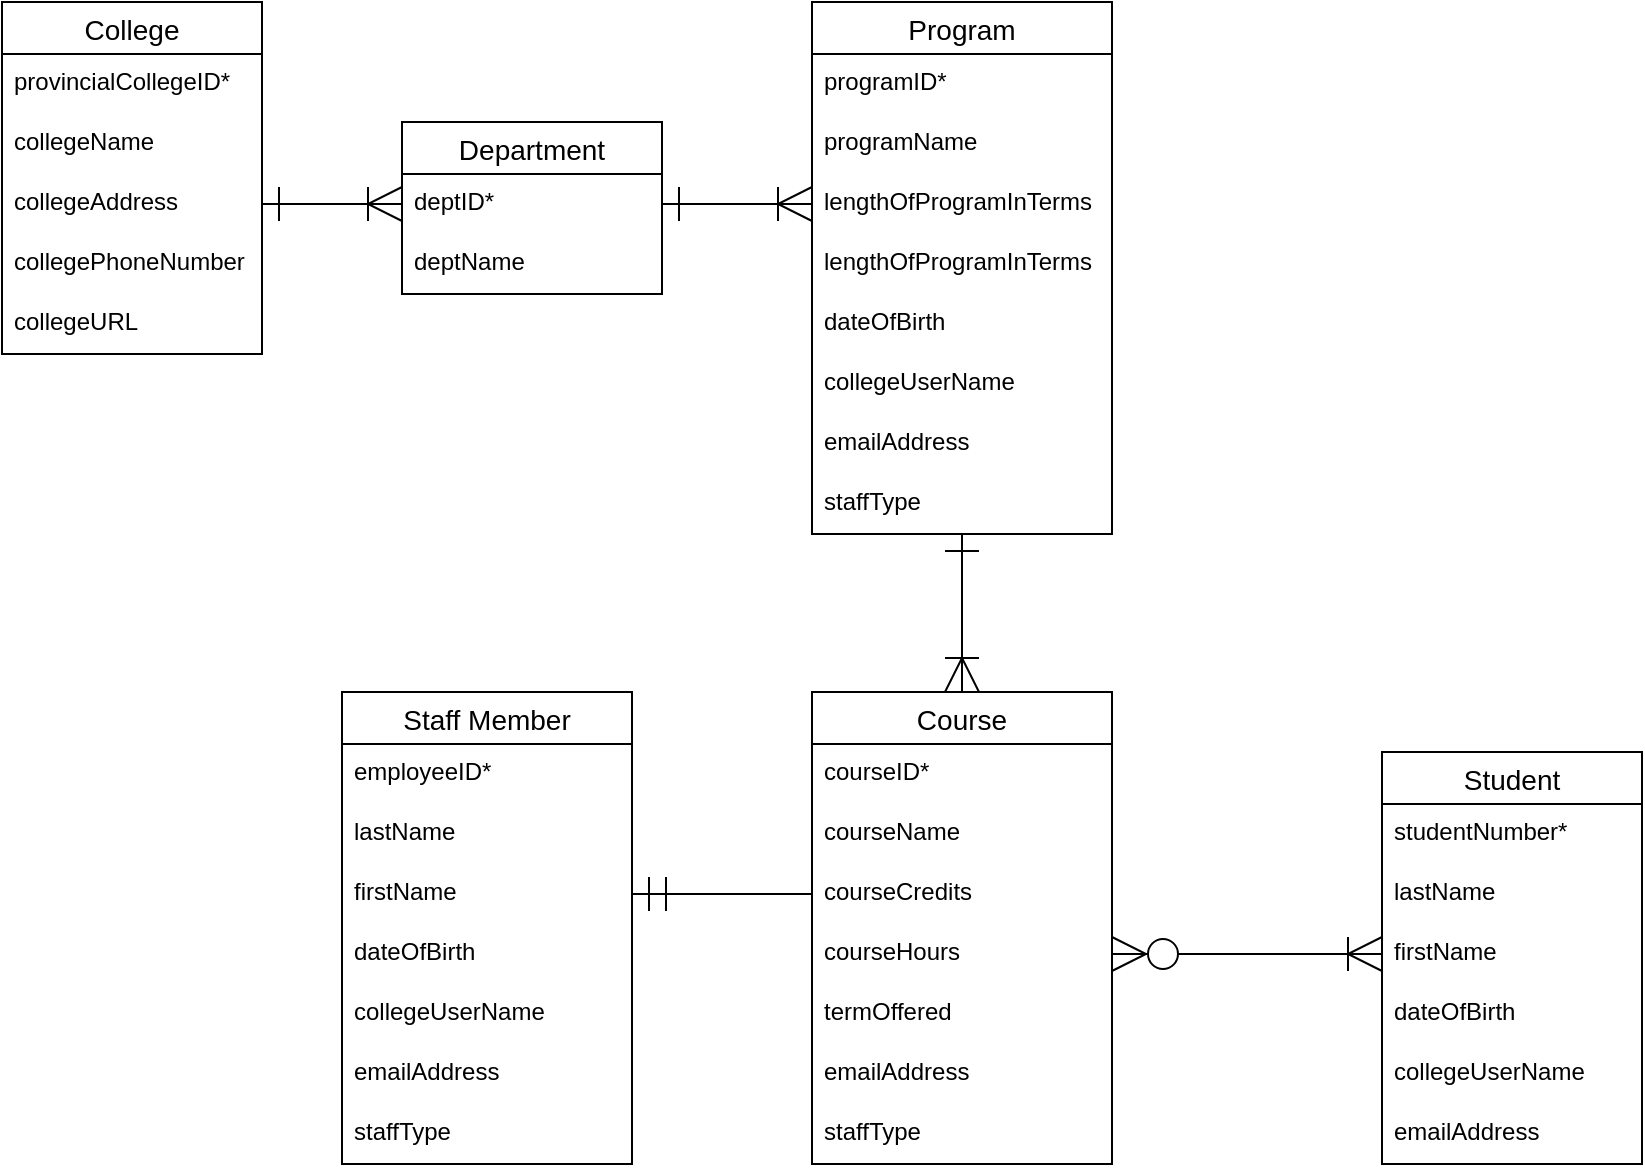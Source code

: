 <mxfile version="14.9.2" type="github">
  <diagram id="qqELx0O74SyiydXtpBy1" name="Page-1">
    <mxGraphModel dx="1185" dy="635" grid="1" gridSize="10" guides="1" tooltips="1" connect="1" arrows="1" fold="1" page="1" pageScale="1" pageWidth="850" pageHeight="1100" math="0" shadow="0">
      <root>
        <mxCell id="0" />
        <mxCell id="1" parent="0" />
        <mxCell id="kNo_PR_JKWqj8q4_l_mU-1" value="College" style="swimlane;fontStyle=0;childLayout=stackLayout;horizontal=1;startSize=26;horizontalStack=0;resizeParent=1;resizeParentMax=0;resizeLast=0;collapsible=1;marginBottom=0;align=center;fontSize=14;swimlaneLine=1;" vertex="1" parent="1">
          <mxGeometry x="20" y="20" width="130" height="176" as="geometry">
            <mxRectangle x="50" y="40" width="80" height="26" as="alternateBounds" />
          </mxGeometry>
        </mxCell>
        <mxCell id="kNo_PR_JKWqj8q4_l_mU-2" value="provincialCollegeID*" style="text;strokeColor=none;fillColor=none;spacingLeft=4;spacingRight=4;overflow=hidden;rotatable=0;points=[[0,0.5],[1,0.5]];portConstraint=eastwest;fontSize=12;" vertex="1" parent="kNo_PR_JKWqj8q4_l_mU-1">
          <mxGeometry y="26" width="130" height="30" as="geometry" />
        </mxCell>
        <mxCell id="kNo_PR_JKWqj8q4_l_mU-3" value="collegeName" style="text;strokeColor=none;fillColor=none;spacingLeft=4;spacingRight=4;overflow=hidden;rotatable=0;points=[[0,0.5],[1,0.5]];portConstraint=eastwest;fontSize=12;" vertex="1" parent="kNo_PR_JKWqj8q4_l_mU-1">
          <mxGeometry y="56" width="130" height="30" as="geometry" />
        </mxCell>
        <mxCell id="kNo_PR_JKWqj8q4_l_mU-4" value="collegeAddress" style="text;strokeColor=none;fillColor=none;spacingLeft=4;spacingRight=4;overflow=hidden;rotatable=0;points=[[0,0.5],[1,0.5]];portConstraint=eastwest;fontSize=12;" vertex="1" parent="kNo_PR_JKWqj8q4_l_mU-1">
          <mxGeometry y="86" width="130" height="30" as="geometry" />
        </mxCell>
        <mxCell id="kNo_PR_JKWqj8q4_l_mU-12" value="collegePhoneNumber&#xa;" style="text;strokeColor=none;fillColor=none;spacingLeft=4;spacingRight=4;overflow=hidden;rotatable=0;points=[[0,0.5],[1,0.5]];portConstraint=eastwest;fontSize=12;" vertex="1" parent="kNo_PR_JKWqj8q4_l_mU-1">
          <mxGeometry y="116" width="130" height="30" as="geometry" />
        </mxCell>
        <mxCell id="kNo_PR_JKWqj8q4_l_mU-13" value="collegeURL" style="text;strokeColor=none;fillColor=none;spacingLeft=4;spacingRight=4;overflow=hidden;rotatable=0;points=[[0,0.5],[1,0.5]];portConstraint=eastwest;fontSize=12;" vertex="1" parent="kNo_PR_JKWqj8q4_l_mU-1">
          <mxGeometry y="146" width="130" height="30" as="geometry" />
        </mxCell>
        <mxCell id="kNo_PR_JKWqj8q4_l_mU-15" value="Department" style="swimlane;fontStyle=0;childLayout=stackLayout;horizontal=1;startSize=26;horizontalStack=0;resizeParent=1;resizeParentMax=0;resizeLast=0;collapsible=1;marginBottom=0;align=center;fontSize=14;swimlaneLine=1;" vertex="1" parent="1">
          <mxGeometry x="220" y="80" width="130" height="86" as="geometry">
            <mxRectangle x="50" y="40" width="80" height="26" as="alternateBounds" />
          </mxGeometry>
        </mxCell>
        <mxCell id="kNo_PR_JKWqj8q4_l_mU-16" value="deptID*" style="text;strokeColor=none;fillColor=none;spacingLeft=4;spacingRight=4;overflow=hidden;rotatable=0;points=[[0,0.5],[1,0.5]];portConstraint=eastwest;fontSize=12;" vertex="1" parent="kNo_PR_JKWqj8q4_l_mU-15">
          <mxGeometry y="26" width="130" height="30" as="geometry" />
        </mxCell>
        <mxCell id="kNo_PR_JKWqj8q4_l_mU-17" value="deptName" style="text;strokeColor=none;fillColor=none;spacingLeft=4;spacingRight=4;overflow=hidden;rotatable=0;points=[[0,0.5],[1,0.5]];portConstraint=eastwest;fontSize=12;" vertex="1" parent="kNo_PR_JKWqj8q4_l_mU-15">
          <mxGeometry y="56" width="130" height="30" as="geometry" />
        </mxCell>
        <mxCell id="kNo_PR_JKWqj8q4_l_mU-21" value="Staff Member" style="swimlane;fontStyle=0;childLayout=stackLayout;horizontal=1;startSize=26;horizontalStack=0;resizeParent=1;resizeParentMax=0;resizeLast=0;collapsible=1;marginBottom=0;align=center;fontSize=14;swimlaneLine=1;" vertex="1" parent="1">
          <mxGeometry x="190" y="365" width="145" height="236" as="geometry">
            <mxRectangle x="50" y="40" width="80" height="26" as="alternateBounds" />
          </mxGeometry>
        </mxCell>
        <mxCell id="kNo_PR_JKWqj8q4_l_mU-22" value="employeeID*" style="text;strokeColor=none;fillColor=none;spacingLeft=4;spacingRight=4;overflow=hidden;rotatable=0;points=[[0,0.5],[1,0.5]];portConstraint=eastwest;fontSize=12;" vertex="1" parent="kNo_PR_JKWqj8q4_l_mU-21">
          <mxGeometry y="26" width="145" height="30" as="geometry" />
        </mxCell>
        <mxCell id="kNo_PR_JKWqj8q4_l_mU-23" value="lastName" style="text;strokeColor=none;fillColor=none;spacingLeft=4;spacingRight=4;overflow=hidden;rotatable=0;points=[[0,0.5],[1,0.5]];portConstraint=eastwest;fontSize=12;" vertex="1" parent="kNo_PR_JKWqj8q4_l_mU-21">
          <mxGeometry y="56" width="145" height="30" as="geometry" />
        </mxCell>
        <mxCell id="kNo_PR_JKWqj8q4_l_mU-24" value="firstName&#xa;" style="text;strokeColor=none;fillColor=none;spacingLeft=4;spacingRight=4;overflow=hidden;rotatable=0;points=[[0,0.5],[1,0.5]];portConstraint=eastwest;fontSize=12;" vertex="1" parent="kNo_PR_JKWqj8q4_l_mU-21">
          <mxGeometry y="86" width="145" height="30" as="geometry" />
        </mxCell>
        <mxCell id="kNo_PR_JKWqj8q4_l_mU-25" value="dateOfBirth" style="text;strokeColor=none;fillColor=none;spacingLeft=4;spacingRight=4;overflow=hidden;rotatable=0;points=[[0,0.5],[1,0.5]];portConstraint=eastwest;fontSize=12;" vertex="1" parent="kNo_PR_JKWqj8q4_l_mU-21">
          <mxGeometry y="116" width="145" height="30" as="geometry" />
        </mxCell>
        <mxCell id="kNo_PR_JKWqj8q4_l_mU-26" value="collegeUserName&#xa;" style="text;strokeColor=none;fillColor=none;spacingLeft=4;spacingRight=4;overflow=hidden;rotatable=0;points=[[0,0.5],[1,0.5]];portConstraint=eastwest;fontSize=12;" vertex="1" parent="kNo_PR_JKWqj8q4_l_mU-21">
          <mxGeometry y="146" width="145" height="30" as="geometry" />
        </mxCell>
        <mxCell id="kNo_PR_JKWqj8q4_l_mU-27" value="emailAddress&#xa;" style="text;strokeColor=none;fillColor=none;spacingLeft=4;spacingRight=4;overflow=hidden;rotatable=0;points=[[0,0.5],[1,0.5]];portConstraint=eastwest;fontSize=12;" vertex="1" parent="kNo_PR_JKWqj8q4_l_mU-21">
          <mxGeometry y="176" width="145" height="30" as="geometry" />
        </mxCell>
        <mxCell id="kNo_PR_JKWqj8q4_l_mU-28" value="staffType" style="text;strokeColor=none;fillColor=none;spacingLeft=4;spacingRight=4;overflow=hidden;rotatable=0;points=[[0,0.5],[1,0.5]];portConstraint=eastwest;fontSize=12;" vertex="1" parent="kNo_PR_JKWqj8q4_l_mU-21">
          <mxGeometry y="206" width="145" height="30" as="geometry" />
        </mxCell>
        <mxCell id="kNo_PR_JKWqj8q4_l_mU-29" value="Student" style="swimlane;fontStyle=0;childLayout=stackLayout;horizontal=1;startSize=26;horizontalStack=0;resizeParent=1;resizeParentMax=0;resizeLast=0;collapsible=1;marginBottom=0;align=center;fontSize=14;swimlaneLine=1;" vertex="1" parent="1">
          <mxGeometry x="710" y="395" width="130" height="206" as="geometry">
            <mxRectangle x="50" y="40" width="80" height="26" as="alternateBounds" />
          </mxGeometry>
        </mxCell>
        <mxCell id="kNo_PR_JKWqj8q4_l_mU-30" value="studentNumber*" style="text;strokeColor=none;fillColor=none;spacingLeft=4;spacingRight=4;overflow=hidden;rotatable=0;points=[[0,0.5],[1,0.5]];portConstraint=eastwest;fontSize=12;" vertex="1" parent="kNo_PR_JKWqj8q4_l_mU-29">
          <mxGeometry y="26" width="130" height="30" as="geometry" />
        </mxCell>
        <mxCell id="kNo_PR_JKWqj8q4_l_mU-31" value="lastName" style="text;strokeColor=none;fillColor=none;spacingLeft=4;spacingRight=4;overflow=hidden;rotatable=0;points=[[0,0.5],[1,0.5]];portConstraint=eastwest;fontSize=12;" vertex="1" parent="kNo_PR_JKWqj8q4_l_mU-29">
          <mxGeometry y="56" width="130" height="30" as="geometry" />
        </mxCell>
        <mxCell id="kNo_PR_JKWqj8q4_l_mU-32" value="firstName&#xa;" style="text;strokeColor=none;fillColor=none;spacingLeft=4;spacingRight=4;overflow=hidden;rotatable=0;points=[[0,0.5],[1,0.5]];portConstraint=eastwest;fontSize=12;" vertex="1" parent="kNo_PR_JKWqj8q4_l_mU-29">
          <mxGeometry y="86" width="130" height="30" as="geometry" />
        </mxCell>
        <mxCell id="kNo_PR_JKWqj8q4_l_mU-33" value="dateOfBirth" style="text;strokeColor=none;fillColor=none;spacingLeft=4;spacingRight=4;overflow=hidden;rotatable=0;points=[[0,0.5],[1,0.5]];portConstraint=eastwest;fontSize=12;" vertex="1" parent="kNo_PR_JKWqj8q4_l_mU-29">
          <mxGeometry y="116" width="130" height="30" as="geometry" />
        </mxCell>
        <mxCell id="kNo_PR_JKWqj8q4_l_mU-34" value="collegeUserName&#xa;" style="text;strokeColor=none;fillColor=none;spacingLeft=4;spacingRight=4;overflow=hidden;rotatable=0;points=[[0,0.5],[1,0.5]];portConstraint=eastwest;fontSize=12;" vertex="1" parent="kNo_PR_JKWqj8q4_l_mU-29">
          <mxGeometry y="146" width="130" height="30" as="geometry" />
        </mxCell>
        <mxCell id="kNo_PR_JKWqj8q4_l_mU-35" value="emailAddress&#xa;" style="text;strokeColor=none;fillColor=none;spacingLeft=4;spacingRight=4;overflow=hidden;rotatable=0;points=[[0,0.5],[1,0.5]];portConstraint=eastwest;fontSize=12;" vertex="1" parent="kNo_PR_JKWqj8q4_l_mU-29">
          <mxGeometry y="176" width="130" height="30" as="geometry" />
        </mxCell>
        <mxCell id="kNo_PR_JKWqj8q4_l_mU-66" style="edgeStyle=orthogonalEdgeStyle;rounded=0;orthogonalLoop=1;jettySize=auto;html=1;entryX=0.5;entryY=0;entryDx=0;entryDy=0;fontSize=14;startArrow=ERone;startFill=0;endArrow=ERoneToMany;endFill=0;startSize=15;endSize=15;strokeWidth=1;" edge="1" parent="1" source="kNo_PR_JKWqj8q4_l_mU-37" target="kNo_PR_JKWqj8q4_l_mU-45">
          <mxGeometry relative="1" as="geometry" />
        </mxCell>
        <mxCell id="kNo_PR_JKWqj8q4_l_mU-37" value="Program" style="swimlane;fontStyle=0;childLayout=stackLayout;horizontal=1;startSize=26;horizontalStack=0;resizeParent=1;resizeParentMax=0;resizeLast=0;collapsible=1;marginBottom=0;align=center;fontSize=14;swimlaneLine=1;" vertex="1" parent="1">
          <mxGeometry x="425" y="20" width="150" height="266" as="geometry">
            <mxRectangle x="50" y="40" width="80" height="26" as="alternateBounds" />
          </mxGeometry>
        </mxCell>
        <mxCell id="kNo_PR_JKWqj8q4_l_mU-38" value="programID*" style="text;strokeColor=none;fillColor=none;spacingLeft=4;spacingRight=4;overflow=hidden;rotatable=0;points=[[0,0.5],[1,0.5]];portConstraint=eastwest;fontSize=12;" vertex="1" parent="kNo_PR_JKWqj8q4_l_mU-37">
          <mxGeometry y="26" width="150" height="30" as="geometry" />
        </mxCell>
        <mxCell id="kNo_PR_JKWqj8q4_l_mU-39" value="programName" style="text;strokeColor=none;fillColor=none;spacingLeft=4;spacingRight=4;overflow=hidden;rotatable=0;points=[[0,0.5],[1,0.5]];portConstraint=eastwest;fontSize=12;" vertex="1" parent="kNo_PR_JKWqj8q4_l_mU-37">
          <mxGeometry y="56" width="150" height="30" as="geometry" />
        </mxCell>
        <mxCell id="kNo_PR_JKWqj8q4_l_mU-69" value="lengthOfProgramInTerms" style="text;strokeColor=none;fillColor=none;spacingLeft=4;spacingRight=4;overflow=hidden;rotatable=0;points=[[0,0.5],[1,0.5]];portConstraint=eastwest;fontSize=12;" vertex="1" parent="kNo_PR_JKWqj8q4_l_mU-37">
          <mxGeometry y="86" width="150" height="30" as="geometry" />
        </mxCell>
        <mxCell id="kNo_PR_JKWqj8q4_l_mU-40" value="lengthOfProgramInTerms" style="text;strokeColor=none;fillColor=none;spacingLeft=4;spacingRight=4;overflow=hidden;rotatable=0;points=[[0,0.5],[1,0.5]];portConstraint=eastwest;fontSize=12;" vertex="1" parent="kNo_PR_JKWqj8q4_l_mU-37">
          <mxGeometry y="116" width="150" height="30" as="geometry" />
        </mxCell>
        <mxCell id="kNo_PR_JKWqj8q4_l_mU-41" value="dateOfBirth" style="text;strokeColor=none;fillColor=none;spacingLeft=4;spacingRight=4;overflow=hidden;rotatable=0;points=[[0,0.5],[1,0.5]];portConstraint=eastwest;fontSize=12;" vertex="1" parent="kNo_PR_JKWqj8q4_l_mU-37">
          <mxGeometry y="146" width="150" height="30" as="geometry" />
        </mxCell>
        <mxCell id="kNo_PR_JKWqj8q4_l_mU-42" value="collegeUserName&#xa;" style="text;strokeColor=none;fillColor=none;spacingLeft=4;spacingRight=4;overflow=hidden;rotatable=0;points=[[0,0.5],[1,0.5]];portConstraint=eastwest;fontSize=12;" vertex="1" parent="kNo_PR_JKWqj8q4_l_mU-37">
          <mxGeometry y="176" width="150" height="30" as="geometry" />
        </mxCell>
        <mxCell id="kNo_PR_JKWqj8q4_l_mU-43" value="emailAddress&#xa;" style="text;strokeColor=none;fillColor=none;spacingLeft=4;spacingRight=4;overflow=hidden;rotatable=0;points=[[0,0.5],[1,0.5]];portConstraint=eastwest;fontSize=12;" vertex="1" parent="kNo_PR_JKWqj8q4_l_mU-37">
          <mxGeometry y="206" width="150" height="30" as="geometry" />
        </mxCell>
        <mxCell id="kNo_PR_JKWqj8q4_l_mU-44" value="staffType" style="text;strokeColor=none;fillColor=none;spacingLeft=4;spacingRight=4;overflow=hidden;rotatable=0;points=[[0,0.5],[1,0.5]];portConstraint=eastwest;fontSize=12;" vertex="1" parent="kNo_PR_JKWqj8q4_l_mU-37">
          <mxGeometry y="236" width="150" height="30" as="geometry" />
        </mxCell>
        <mxCell id="kNo_PR_JKWqj8q4_l_mU-45" value="Course" style="swimlane;fontStyle=0;childLayout=stackLayout;horizontal=1;startSize=26;horizontalStack=0;resizeParent=1;resizeParentMax=0;resizeLast=0;collapsible=1;marginBottom=0;align=center;fontSize=14;swimlaneLine=1;" vertex="1" parent="1">
          <mxGeometry x="425" y="365" width="150" height="236" as="geometry">
            <mxRectangle x="50" y="40" width="80" height="26" as="alternateBounds" />
          </mxGeometry>
        </mxCell>
        <mxCell id="kNo_PR_JKWqj8q4_l_mU-46" value="courseID*" style="text;strokeColor=none;fillColor=none;spacingLeft=4;spacingRight=4;overflow=hidden;rotatable=0;points=[[0,0.5],[1,0.5]];portConstraint=eastwest;fontSize=12;" vertex="1" parent="kNo_PR_JKWqj8q4_l_mU-45">
          <mxGeometry y="26" width="150" height="30" as="geometry" />
        </mxCell>
        <mxCell id="kNo_PR_JKWqj8q4_l_mU-47" value="courseName&#xa;" style="text;strokeColor=none;fillColor=none;spacingLeft=4;spacingRight=4;overflow=hidden;rotatable=0;points=[[0,0.5],[1,0.5]];portConstraint=eastwest;fontSize=12;" vertex="1" parent="kNo_PR_JKWqj8q4_l_mU-45">
          <mxGeometry y="56" width="150" height="30" as="geometry" />
        </mxCell>
        <mxCell id="kNo_PR_JKWqj8q4_l_mU-48" value="courseCredits" style="text;strokeColor=none;fillColor=none;spacingLeft=4;spacingRight=4;overflow=hidden;rotatable=0;points=[[0,0.5],[1,0.5]];portConstraint=eastwest;fontSize=12;" vertex="1" parent="kNo_PR_JKWqj8q4_l_mU-45">
          <mxGeometry y="86" width="150" height="30" as="geometry" />
        </mxCell>
        <mxCell id="kNo_PR_JKWqj8q4_l_mU-49" value="courseHours&#xa;" style="text;strokeColor=none;fillColor=none;spacingLeft=4;spacingRight=4;overflow=hidden;rotatable=0;points=[[0,0.5],[1,0.5]];portConstraint=eastwest;fontSize=12;" vertex="1" parent="kNo_PR_JKWqj8q4_l_mU-45">
          <mxGeometry y="116" width="150" height="30" as="geometry" />
        </mxCell>
        <mxCell id="kNo_PR_JKWqj8q4_l_mU-50" value="termOffered" style="text;strokeColor=none;fillColor=none;spacingLeft=4;spacingRight=4;overflow=hidden;rotatable=0;points=[[0,0.5],[1,0.5]];portConstraint=eastwest;fontSize=12;" vertex="1" parent="kNo_PR_JKWqj8q4_l_mU-45">
          <mxGeometry y="146" width="150" height="30" as="geometry" />
        </mxCell>
        <mxCell id="kNo_PR_JKWqj8q4_l_mU-51" value="emailAddress&#xa;" style="text;strokeColor=none;fillColor=none;spacingLeft=4;spacingRight=4;overflow=hidden;rotatable=0;points=[[0,0.5],[1,0.5]];portConstraint=eastwest;fontSize=12;" vertex="1" parent="kNo_PR_JKWqj8q4_l_mU-45">
          <mxGeometry y="176" width="150" height="30" as="geometry" />
        </mxCell>
        <mxCell id="kNo_PR_JKWqj8q4_l_mU-52" value="staffType" style="text;strokeColor=none;fillColor=none;spacingLeft=4;spacingRight=4;overflow=hidden;rotatable=0;points=[[0,0.5],[1,0.5]];portConstraint=eastwest;fontSize=12;" vertex="1" parent="kNo_PR_JKWqj8q4_l_mU-45">
          <mxGeometry y="206" width="150" height="30" as="geometry" />
        </mxCell>
        <mxCell id="kNo_PR_JKWqj8q4_l_mU-60" style="edgeStyle=orthogonalEdgeStyle;rounded=0;orthogonalLoop=1;jettySize=auto;html=1;exitX=1;exitY=0.5;exitDx=0;exitDy=0;entryX=0;entryY=0.5;entryDx=0;entryDy=0;fontSize=14;startArrow=ERone;startFill=0;endArrow=ERoneToMany;endFill=0;startSize=15;strokeWidth=1;endSize=15;" edge="1" parent="1" source="kNo_PR_JKWqj8q4_l_mU-4" target="kNo_PR_JKWqj8q4_l_mU-16">
          <mxGeometry relative="1" as="geometry" />
        </mxCell>
        <mxCell id="kNo_PR_JKWqj8q4_l_mU-64" style="edgeStyle=orthogonalEdgeStyle;rounded=0;orthogonalLoop=1;jettySize=auto;html=1;entryX=0;entryY=0.5;entryDx=0;entryDy=0;fontSize=14;startArrow=ERone;startFill=0;endArrow=ERoneToMany;endFill=0;startSize=15;strokeWidth=1;endSize=15;" edge="1" parent="1" source="kNo_PR_JKWqj8q4_l_mU-16" target="kNo_PR_JKWqj8q4_l_mU-69">
          <mxGeometry relative="1" as="geometry">
            <mxPoint x="400" y="122.5" as="sourcePoint" />
            <mxPoint x="520" y="122.5" as="targetPoint" />
          </mxGeometry>
        </mxCell>
        <mxCell id="kNo_PR_JKWqj8q4_l_mU-67" style="edgeStyle=orthogonalEdgeStyle;rounded=0;orthogonalLoop=1;jettySize=auto;html=1;exitX=0;exitY=0.5;exitDx=0;exitDy=0;entryX=1;entryY=0.5;entryDx=0;entryDy=0;fontSize=14;startArrow=none;startFill=0;endArrow=ERmandOne;endFill=0;startSize=15;endSize=15;strokeWidth=1;" edge="1" parent="1" source="kNo_PR_JKWqj8q4_l_mU-48" target="kNo_PR_JKWqj8q4_l_mU-24">
          <mxGeometry relative="1" as="geometry" />
        </mxCell>
        <mxCell id="kNo_PR_JKWqj8q4_l_mU-70" style="edgeStyle=orthogonalEdgeStyle;rounded=0;orthogonalLoop=1;jettySize=auto;html=1;exitX=1;exitY=0.5;exitDx=0;exitDy=0;entryX=0;entryY=0.5;entryDx=0;entryDy=0;fontSize=14;startArrow=ERzeroToMany;startFill=1;endArrow=ERoneToMany;endFill=0;startSize=15;endSize=15;strokeWidth=1;" edge="1" parent="1" source="kNo_PR_JKWqj8q4_l_mU-49" target="kNo_PR_JKWqj8q4_l_mU-32">
          <mxGeometry relative="1" as="geometry" />
        </mxCell>
      </root>
    </mxGraphModel>
  </diagram>
</mxfile>
